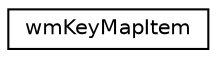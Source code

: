 digraph G
{
  edge [fontname="Helvetica",fontsize="10",labelfontname="Helvetica",labelfontsize="10"];
  node [fontname="Helvetica",fontsize="10",shape=record];
  rankdir=LR;
  Node1 [label="wmKeyMapItem",height=0.2,width=0.4,color="black", fillcolor="white", style="filled",URL="$d1/d5e/structwmKeyMapItem.html"];
}
